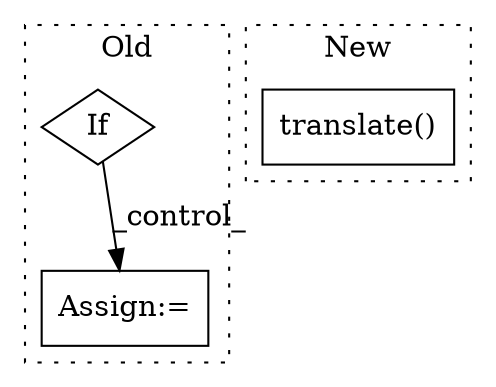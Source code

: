 digraph G {
subgraph cluster0 {
1 [label="If" a="96" s="5603" l="3" shape="diamond"];
3 [label="Assign:=" a="68" s="5662" l="3" shape="box"];
label = "Old";
style="dotted";
}
subgraph cluster1 {
2 [label="translate()" a="75" s="5990,6031" l="22,22" shape="box"];
label = "New";
style="dotted";
}
1 -> 3 [label="_control_"];
}